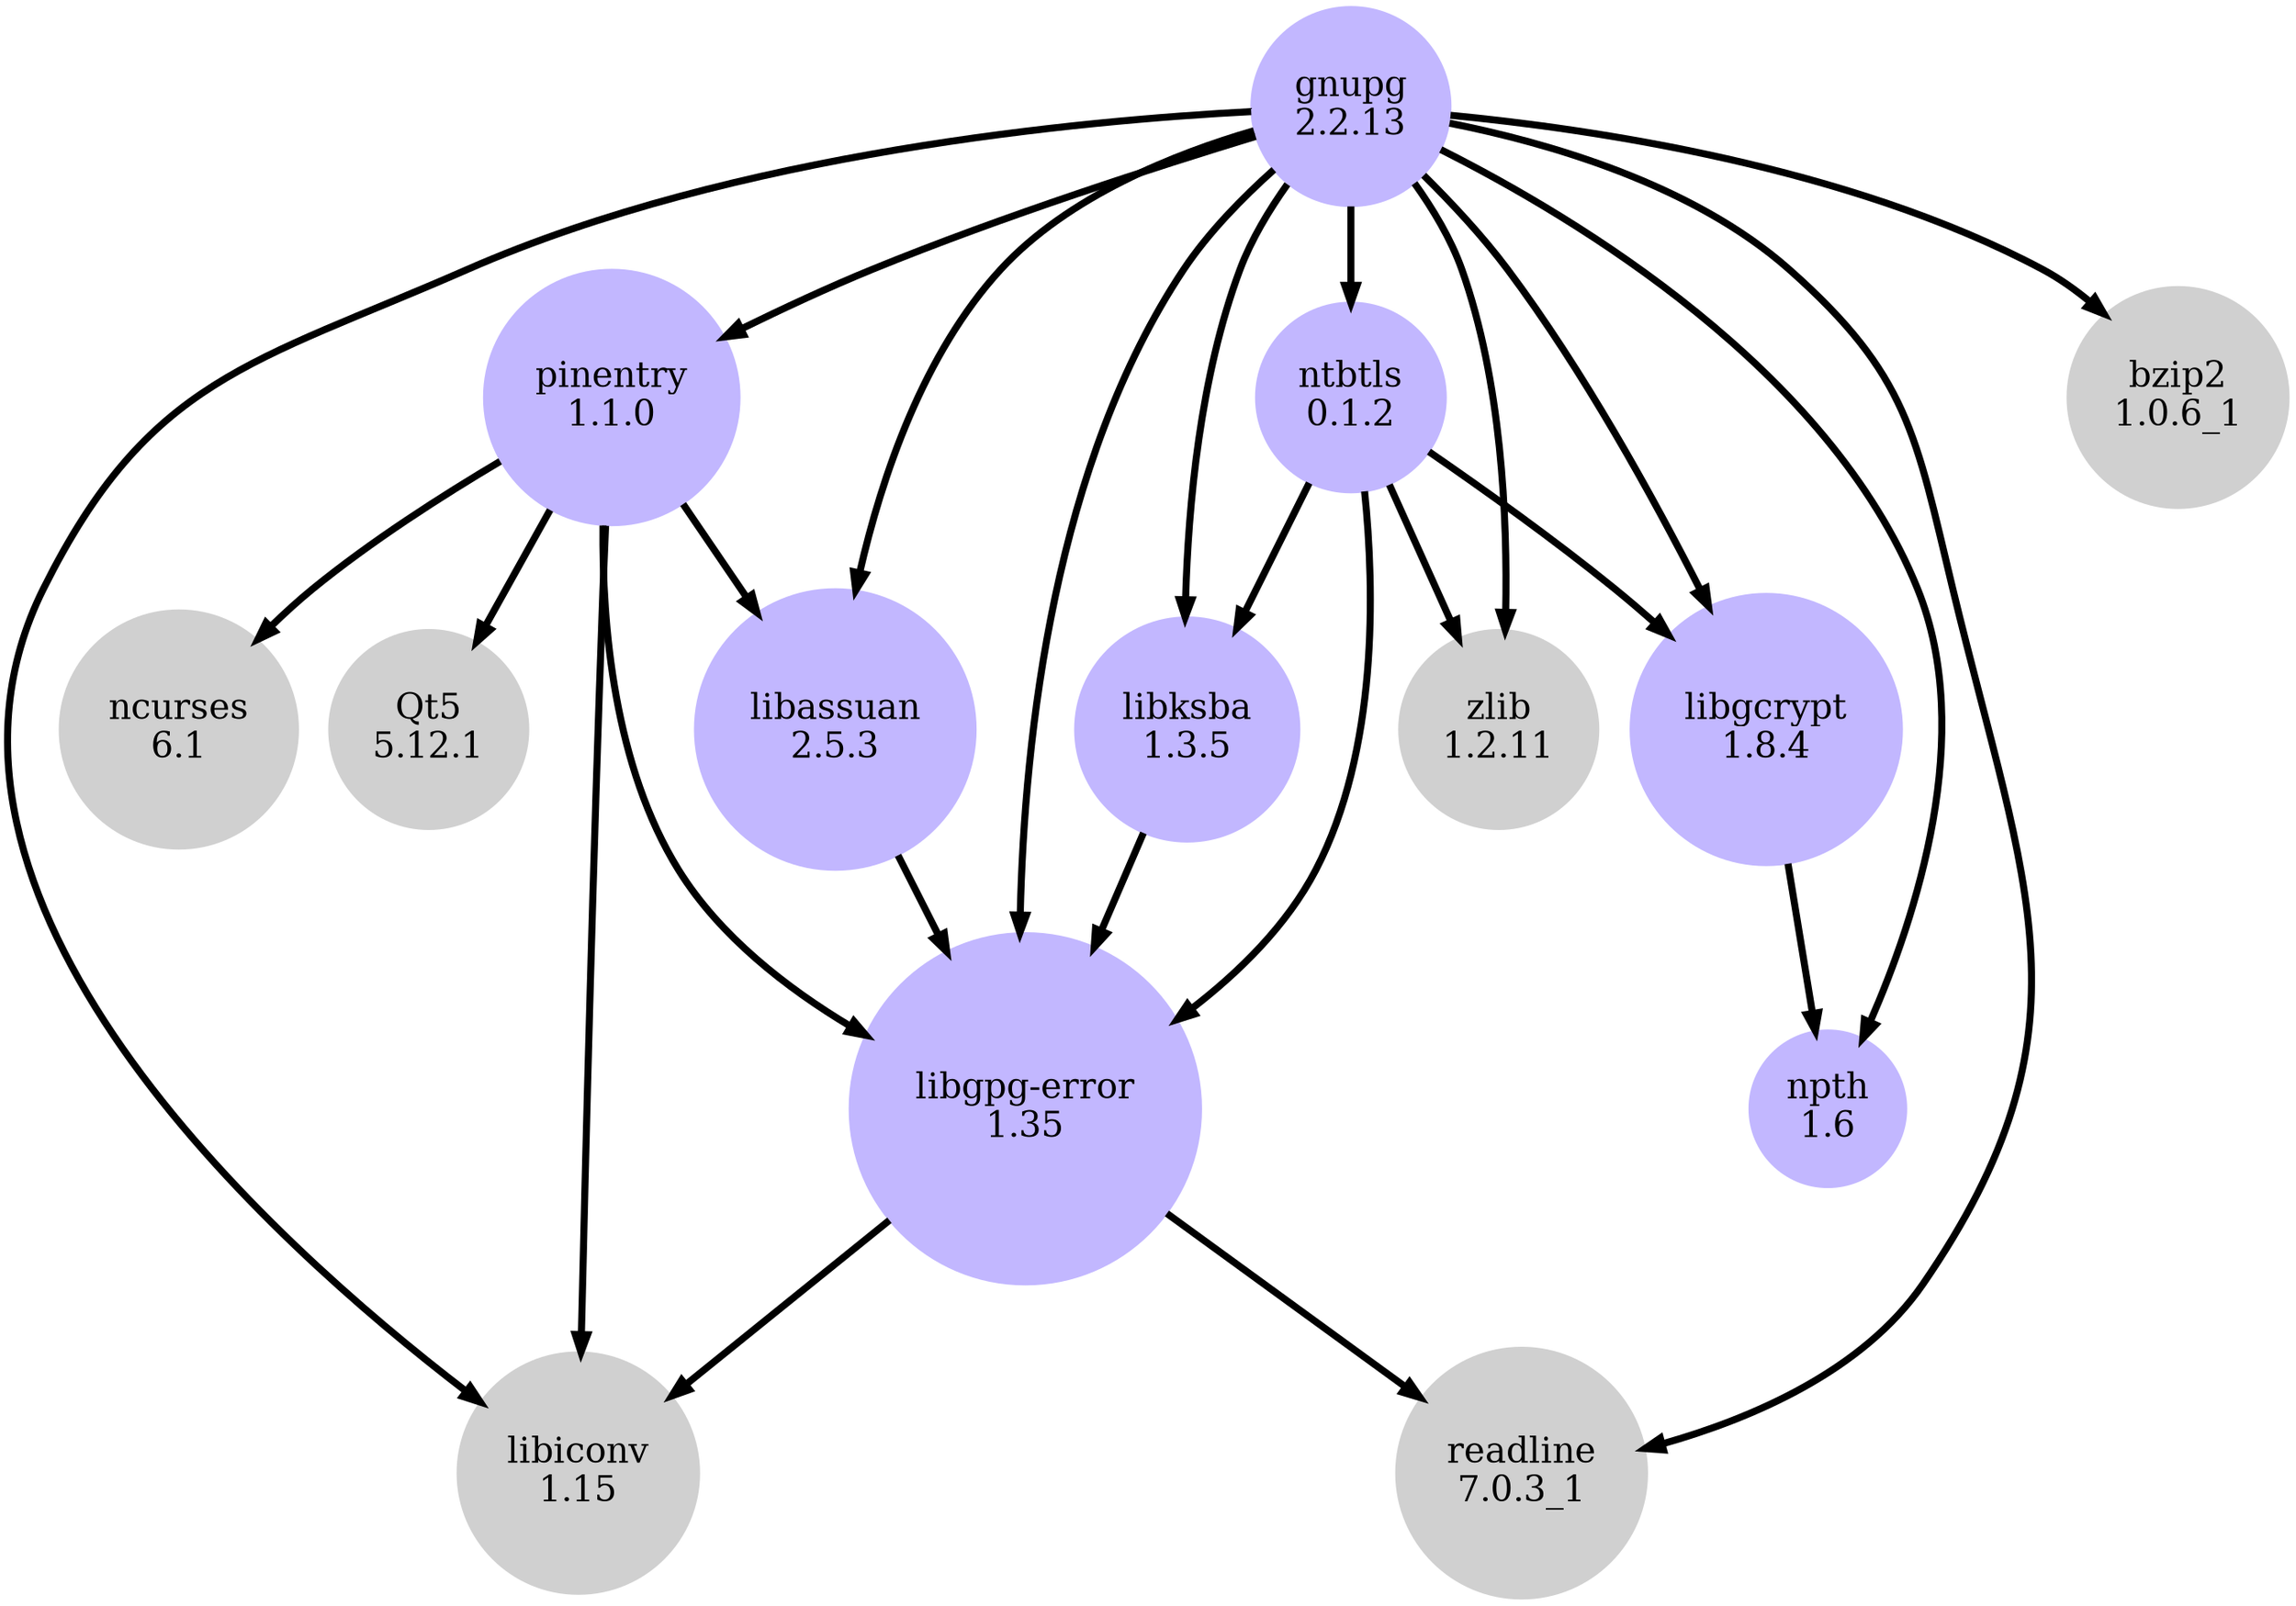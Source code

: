 digraph "GPG dependency tree" {
	libiconv [label="libiconv
1.15" color="#d0d0d0" fontsize=20 shape=circle style=filled]
	readline [label="readline
7.0.3_1" color="#d0d0d0" fontsize=20 shape=circle style=filled]
	"libgpg-error" [label="libgpg-error
1.35" color="#c2b7ff" fontsize=20 shape=circle style=filled]
	libassuan [label="libassuan
2.5.3" color="#c2b7ff" fontsize=20 shape=circle style=filled]
	libgcrypt [label="libgcrypt
1.8.4" color="#c2b7ff" fontsize=20 shape=circle style=filled]
	npth [label="npth
1.6" color="#c2b7ff" fontsize=20 shape=circle style=filled]
	ntbtls [label="ntbtls
0.1.2" color="#c2b7ff" fontsize=20 shape=circle style=filled]
	libksba [label="libksba
1.3.5" color="#c2b7ff" fontsize=20 shape=circle style=filled]
	pinentry [label="pinentry
1.1.0" color="#c2b7ff" fontsize=20 shape=circle style=filled]
	gnupg [label="gnupg
2.2.13" color="#c2b7ff" fontsize=20 shape=circle style=filled]
	zlib [label="zlib
1.2.11" color="#d0d0d0" fontsize=20 shape=circle style=filled]
	bzip2 [label="bzip2
1.0.6_1" color="#d0d0d0" fontsize=20 shape=circle style=filled]
	qt5 [label="Qt5
5.12.1" color="#d0d0d0" fontsize=20 shape=circle style=filled]
	ncurses [label="ncurses
6.1" color="#d0d0d0" fontsize=20 shape=circle style=filled]
	"libgpg-error" -> libiconv [arrowhead=normal dir=forward penwidth=4.0]
	"libgpg-error" -> readline [arrowhead=normal dir=forward penwidth=4.0]
	libassuan -> "libgpg-error" [arrowhead=normal dir=forward penwidth=4.0]
	libgcrypt -> npth [arrowhead=normal dir=forward penwidth=4.0]
	ntbtls -> "libgpg-error" [arrowhead=normal dir=forward penwidth=4.0]
	ntbtls -> libgcrypt [arrowhead=normal dir=forward penwidth=4.0]
	ntbtls -> libksba [arrowhead=normal dir=forward penwidth=4.0]
	ntbtls -> zlib [arrowhead=normal dir=forward penwidth=4.0]
	libksba -> "libgpg-error" [arrowhead=normal dir=forward penwidth=4.0]
	pinentry -> "libgpg-error" [arrowhead=normal dir=forward penwidth=4.0]
	pinentry -> libassuan [arrowhead=normal dir=forward penwidth=4.0]
	pinentry -> ncurses [arrowhead=normal dir=forward penwidth=4.0]
	pinentry -> libiconv [arrowhead=normal dir=forward penwidth=4.0]
	pinentry -> qt5 [arrowhead=normal dir=forward penwidth=4.0]
	gnupg -> pinentry [arrowhead=normal dir=forward penwidth=4.0]
	gnupg -> "libgpg-error" [arrowhead=normal dir=forward penwidth=4.0]
	gnupg -> libgcrypt [arrowhead=normal dir=forward penwidth=4.0]
	gnupg -> libassuan [arrowhead=normal dir=forward penwidth=4.0]
	gnupg -> libksba [arrowhead=normal dir=forward penwidth=4.0]
	gnupg -> npth [arrowhead=normal dir=forward penwidth=4.0]
	gnupg -> ntbtls [arrowhead=normal dir=forward penwidth=4.0]
	gnupg -> libiconv [arrowhead=normal dir=forward penwidth=4.0]
	gnupg -> zlib [arrowhead=normal dir=forward penwidth=4.0]
	gnupg -> bzip2 [arrowhead=normal dir=forward penwidth=4.0]
	gnupg -> readline [arrowhead=normal dir=forward penwidth=4.0]
}
